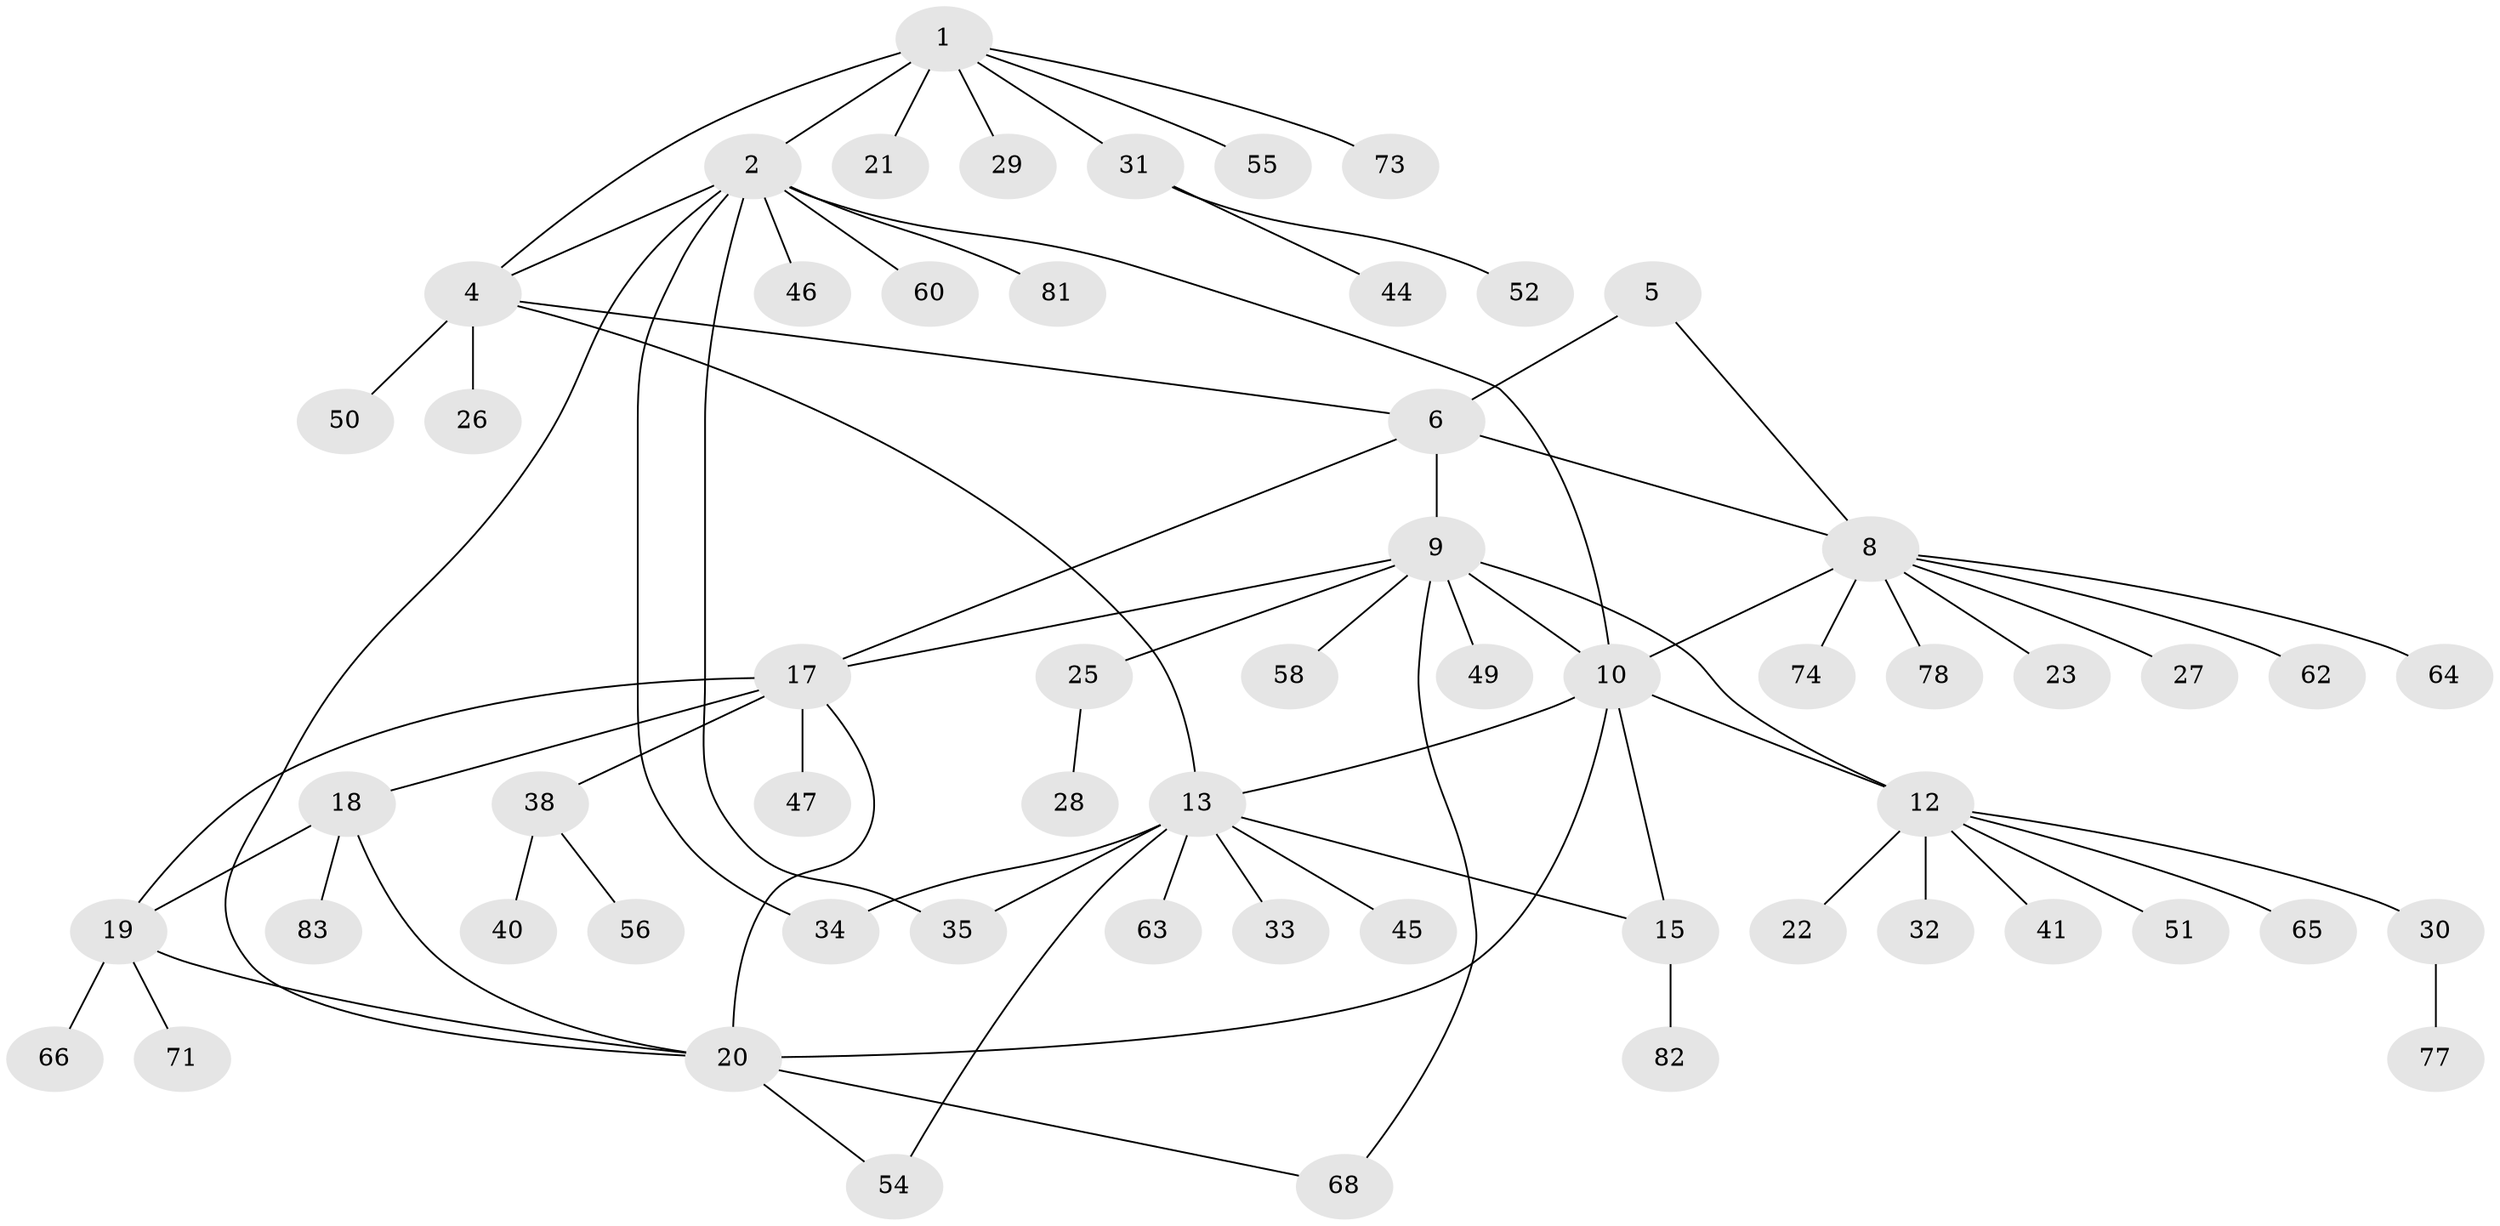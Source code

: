 // Generated by graph-tools (version 1.1) at 2025/52/02/27/25 19:52:21]
// undirected, 59 vertices, 75 edges
graph export_dot {
graph [start="1"]
  node [color=gray90,style=filled];
  1 [super="+42"];
  2 [super="+3"];
  4 [super="+84"];
  5 [super="+59"];
  6 [super="+7"];
  8 [super="+69"];
  9 [super="+11"];
  10 [super="+14"];
  12 [super="+57"];
  13 [super="+39"];
  15 [super="+16"];
  17 [super="+43"];
  18 [super="+53"];
  19 [super="+48"];
  20 [super="+80"];
  21 [super="+24"];
  22;
  23;
  25 [super="+37"];
  26;
  27;
  28;
  29;
  30 [super="+67"];
  31;
  32 [super="+75"];
  33;
  34;
  35 [super="+36"];
  38 [super="+79"];
  40;
  41;
  44 [super="+76"];
  45;
  46 [super="+70"];
  47;
  49;
  50;
  51;
  52;
  54;
  55;
  56 [super="+72"];
  58;
  60 [super="+61"];
  62;
  63;
  64;
  65;
  66;
  68;
  71;
  73;
  74;
  77;
  78;
  81;
  82;
  83;
  1 -- 2 [weight=2];
  1 -- 4;
  1 -- 21;
  1 -- 29;
  1 -- 31;
  1 -- 55;
  1 -- 73;
  2 -- 4 [weight=2];
  2 -- 46;
  2 -- 60;
  2 -- 34;
  2 -- 10;
  2 -- 81;
  2 -- 20;
  2 -- 35;
  4 -- 6;
  4 -- 13 [weight=2];
  4 -- 26;
  4 -- 50;
  5 -- 6 [weight=2];
  5 -- 8;
  6 -- 8 [weight=2];
  6 -- 17;
  6 -- 9;
  8 -- 23;
  8 -- 27;
  8 -- 62;
  8 -- 64;
  8 -- 74;
  8 -- 78;
  8 -- 10;
  9 -- 10 [weight=2];
  9 -- 12 [weight=2];
  9 -- 17;
  9 -- 49;
  9 -- 68;
  9 -- 58;
  9 -- 25;
  10 -- 12;
  10 -- 20;
  10 -- 13;
  10 -- 15 [weight=2];
  12 -- 22;
  12 -- 30;
  12 -- 32;
  12 -- 41;
  12 -- 51;
  12 -- 65;
  13 -- 15 [weight=2];
  13 -- 33;
  13 -- 34;
  13 -- 35;
  13 -- 45;
  13 -- 54;
  13 -- 63;
  15 -- 82;
  17 -- 18;
  17 -- 19;
  17 -- 20;
  17 -- 38;
  17 -- 47;
  18 -- 19;
  18 -- 20;
  18 -- 83;
  19 -- 20;
  19 -- 66;
  19 -- 71;
  20 -- 68;
  20 -- 54;
  25 -- 28;
  30 -- 77;
  31 -- 44;
  31 -- 52;
  38 -- 40;
  38 -- 56;
}
